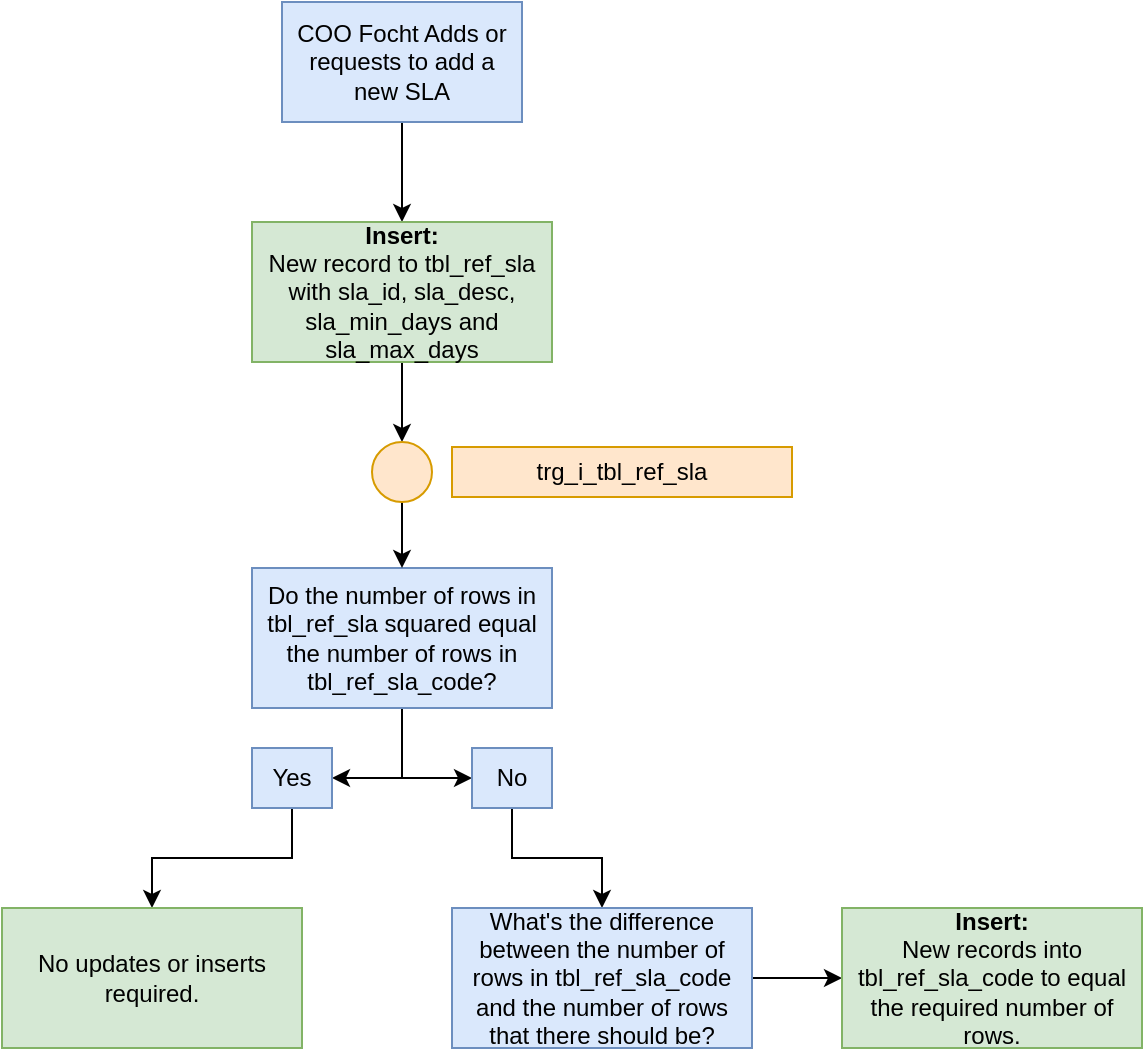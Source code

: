 <mxfile version="13.4.5" type="github">
  <diagram id="tBEbQWenUrNbx1Z8LTrX" name="Page-1">
    <mxGraphModel dx="1422" dy="794" grid="1" gridSize="10" guides="1" tooltips="1" connect="1" arrows="1" fold="1" page="1" pageScale="1" pageWidth="850" pageHeight="1100" math="0" shadow="0">
      <root>
        <mxCell id="0" />
        <mxCell id="1" parent="0" />
        <mxCell id="bEAabfWQqf5mojN98RMT-20" style="edgeStyle=orthogonalEdgeStyle;rounded=0;orthogonalLoop=1;jettySize=auto;html=1;exitX=0.5;exitY=1;exitDx=0;exitDy=0;entryX=0.5;entryY=0;entryDx=0;entryDy=0;" edge="1" parent="1" source="bEAabfWQqf5mojN98RMT-1" target="bEAabfWQqf5mojN98RMT-2">
          <mxGeometry relative="1" as="geometry" />
        </mxCell>
        <mxCell id="bEAabfWQqf5mojN98RMT-1" value="COO Focht Adds or requests to add a new SLA" style="rounded=0;whiteSpace=wrap;html=1;fillColor=#dae8fc;strokeColor=#6c8ebf;" vertex="1" parent="1">
          <mxGeometry x="190" y="50" width="120" height="60" as="geometry" />
        </mxCell>
        <mxCell id="bEAabfWQqf5mojN98RMT-21" style="edgeStyle=orthogonalEdgeStyle;rounded=0;orthogonalLoop=1;jettySize=auto;html=1;exitX=0.5;exitY=1;exitDx=0;exitDy=0;entryX=0.5;entryY=0;entryDx=0;entryDy=0;" edge="1" parent="1" source="bEAabfWQqf5mojN98RMT-2" target="bEAabfWQqf5mojN98RMT-16">
          <mxGeometry relative="1" as="geometry" />
        </mxCell>
        <mxCell id="bEAabfWQqf5mojN98RMT-2" value="&lt;b&gt;Insert:&lt;/b&gt;&lt;br&gt;New record to tbl_ref_sla with sla_id, sla_desc, sla_min_days and sla_max_days" style="rounded=0;whiteSpace=wrap;html=1;fillColor=#d5e8d4;strokeColor=#82b366;" vertex="1" parent="1">
          <mxGeometry x="175" y="160" width="150" height="70" as="geometry" />
        </mxCell>
        <mxCell id="bEAabfWQqf5mojN98RMT-22" style="edgeStyle=orthogonalEdgeStyle;rounded=0;orthogonalLoop=1;jettySize=auto;html=1;exitX=0.5;exitY=1;exitDx=0;exitDy=0;entryX=1;entryY=0.5;entryDx=0;entryDy=0;" edge="1" parent="1" source="bEAabfWQqf5mojN98RMT-3" target="bEAabfWQqf5mojN98RMT-4">
          <mxGeometry relative="1" as="geometry" />
        </mxCell>
        <mxCell id="bEAabfWQqf5mojN98RMT-23" style="edgeStyle=orthogonalEdgeStyle;rounded=0;orthogonalLoop=1;jettySize=auto;html=1;exitX=0.5;exitY=1;exitDx=0;exitDy=0;entryX=0;entryY=0.5;entryDx=0;entryDy=0;" edge="1" parent="1" source="bEAabfWQqf5mojN98RMT-3" target="bEAabfWQqf5mojN98RMT-5">
          <mxGeometry relative="1" as="geometry" />
        </mxCell>
        <mxCell id="bEAabfWQqf5mojN98RMT-3" value="Do the number of rows in tbl_ref_sla squared equal the number of rows in tbl_ref_sla_code?" style="rounded=0;whiteSpace=wrap;html=1;fillColor=#dae8fc;strokeColor=#6c8ebf;" vertex="1" parent="1">
          <mxGeometry x="175" y="333" width="150" height="70" as="geometry" />
        </mxCell>
        <mxCell id="bEAabfWQqf5mojN98RMT-15" style="edgeStyle=orthogonalEdgeStyle;rounded=0;orthogonalLoop=1;jettySize=auto;html=1;exitX=0.5;exitY=1;exitDx=0;exitDy=0;entryX=0.5;entryY=0;entryDx=0;entryDy=0;" edge="1" parent="1" source="bEAabfWQqf5mojN98RMT-4" target="bEAabfWQqf5mojN98RMT-14">
          <mxGeometry relative="1" as="geometry" />
        </mxCell>
        <mxCell id="bEAabfWQqf5mojN98RMT-4" value="Yes" style="rounded=0;whiteSpace=wrap;html=1;fillColor=#dae8fc;strokeColor=#6c8ebf;" vertex="1" parent="1">
          <mxGeometry x="175" y="423" width="40" height="30" as="geometry" />
        </mxCell>
        <mxCell id="bEAabfWQqf5mojN98RMT-12" style="edgeStyle=orthogonalEdgeStyle;rounded=0;orthogonalLoop=1;jettySize=auto;html=1;exitX=0.5;exitY=1;exitDx=0;exitDy=0;entryX=0.5;entryY=0;entryDx=0;entryDy=0;" edge="1" parent="1" source="bEAabfWQqf5mojN98RMT-5" target="bEAabfWQqf5mojN98RMT-6">
          <mxGeometry relative="1" as="geometry" />
        </mxCell>
        <mxCell id="bEAabfWQqf5mojN98RMT-5" value="No" style="rounded=0;whiteSpace=wrap;html=1;fillColor=#dae8fc;strokeColor=#6c8ebf;" vertex="1" parent="1">
          <mxGeometry x="285" y="423" width="40" height="30" as="geometry" />
        </mxCell>
        <mxCell id="bEAabfWQqf5mojN98RMT-13" style="edgeStyle=orthogonalEdgeStyle;rounded=0;orthogonalLoop=1;jettySize=auto;html=1;exitX=1;exitY=0.5;exitDx=0;exitDy=0;entryX=0;entryY=0.5;entryDx=0;entryDy=0;" edge="1" parent="1" source="bEAabfWQqf5mojN98RMT-6" target="bEAabfWQqf5mojN98RMT-7">
          <mxGeometry relative="1" as="geometry" />
        </mxCell>
        <mxCell id="bEAabfWQqf5mojN98RMT-6" value="What&#39;s the difference between the number of rows in tbl_ref_sla_code and the number of rows that there should be?" style="rounded=0;whiteSpace=wrap;html=1;fillColor=#dae8fc;strokeColor=#6c8ebf;" vertex="1" parent="1">
          <mxGeometry x="275" y="503" width="150" height="70" as="geometry" />
        </mxCell>
        <mxCell id="bEAabfWQqf5mojN98RMT-7" value="&lt;b&gt;Insert:&lt;/b&gt;&lt;br&gt;New records into tbl_ref_sla_code to equal the required number of rows." style="rounded=0;whiteSpace=wrap;html=1;fillColor=#d5e8d4;strokeColor=#82b366;" vertex="1" parent="1">
          <mxGeometry x="470" y="503" width="150" height="70" as="geometry" />
        </mxCell>
        <mxCell id="bEAabfWQqf5mojN98RMT-14" value="No updates or inserts required." style="rounded=0;whiteSpace=wrap;html=1;fillColor=#d5e8d4;strokeColor=#82b366;" vertex="1" parent="1">
          <mxGeometry x="50" y="503" width="150" height="70" as="geometry" />
        </mxCell>
        <mxCell id="bEAabfWQqf5mojN98RMT-24" style="edgeStyle=orthogonalEdgeStyle;rounded=0;orthogonalLoop=1;jettySize=auto;html=1;exitX=0.5;exitY=1;exitDx=0;exitDy=0;entryX=0.5;entryY=0;entryDx=0;entryDy=0;" edge="1" parent="1" source="bEAabfWQqf5mojN98RMT-16" target="bEAabfWQqf5mojN98RMT-3">
          <mxGeometry relative="1" as="geometry" />
        </mxCell>
        <mxCell id="bEAabfWQqf5mojN98RMT-16" value="" style="ellipse;whiteSpace=wrap;html=1;aspect=fixed;fillColor=#ffe6cc;strokeColor=#d79b00;" vertex="1" parent="1">
          <mxGeometry x="235" y="270" width="30" height="30" as="geometry" />
        </mxCell>
        <mxCell id="bEAabfWQqf5mojN98RMT-17" value="trg_i_tbl_ref_sla" style="rounded=0;whiteSpace=wrap;html=1;fillColor=#ffe6cc;strokeColor=#d79b00;" vertex="1" parent="1">
          <mxGeometry x="275" y="272.5" width="170" height="25" as="geometry" />
        </mxCell>
      </root>
    </mxGraphModel>
  </diagram>
</mxfile>
